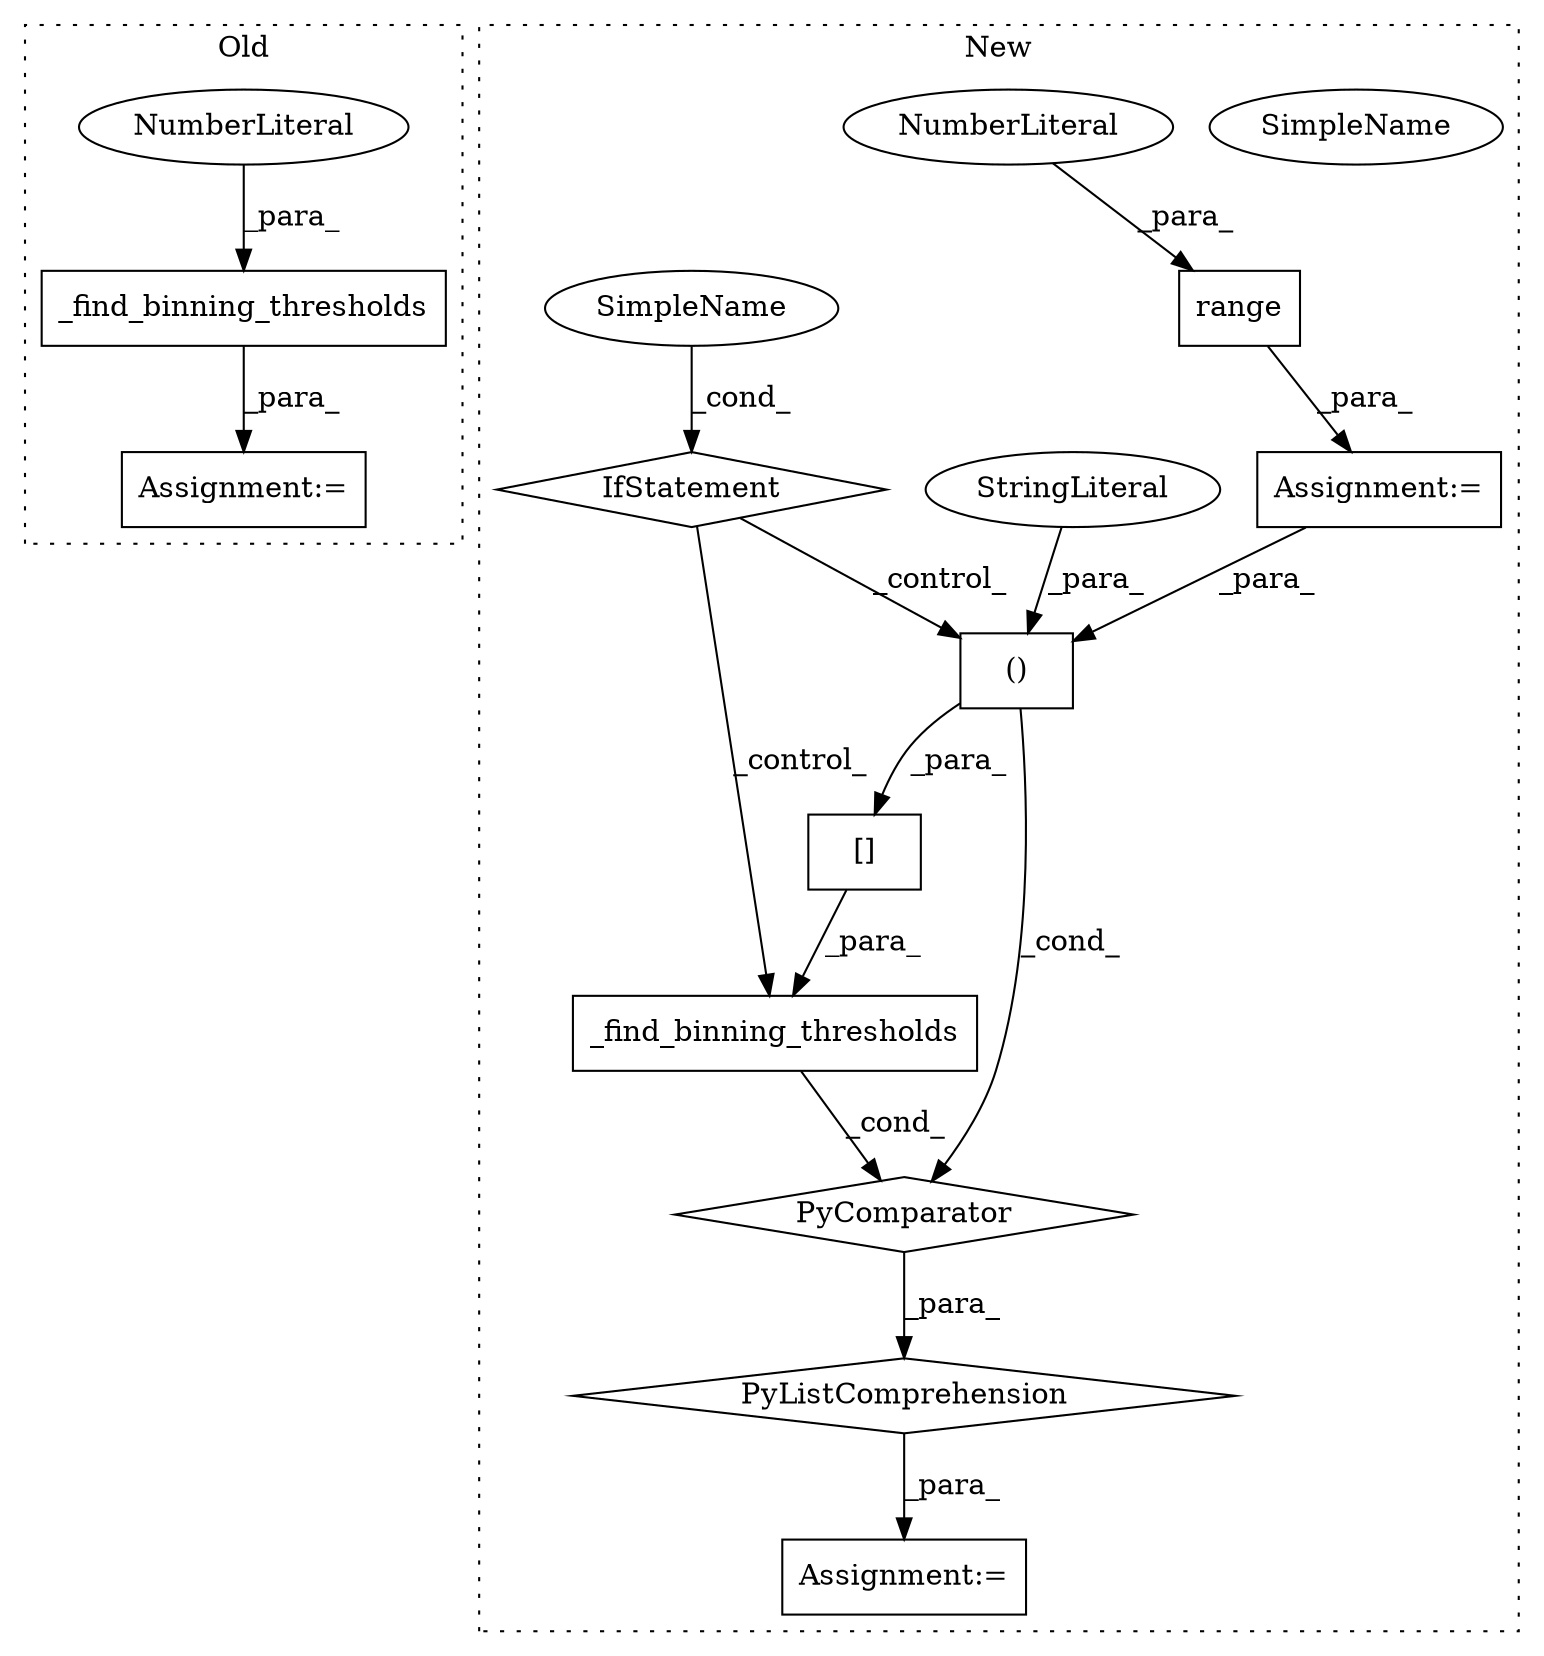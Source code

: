 digraph G {
subgraph cluster0 {
1 [label="_find_binning_thresholds" a="32" s="2776,2811" l="25,1" shape="box"];
12 [label="NumberLiteral" a="34" s="2806" l="3" shape="ellipse"];
14 [label="Assignment:=" a="7" s="2775" l="1" shape="box"];
label = "Old";
style="dotted";
}
subgraph cluster1 {
2 [label="range" a="32" s="2737,2744" l="6,1" shape="box"];
3 [label="()" a="106" s="2635" l="30" shape="box"];
4 [label="[]" a="2" s="2625,2665" l="10,2" shape="box"];
5 [label="SimpleName" a="42" s="2749" l="5" shape="ellipse"];
6 [label="_find_binning_thresholds" a="32" s="2600,2671" l="25,1" shape="box"];
7 [label="StringLiteral" a="45" s="2649" l="16" shape="ellipse"];
8 [label="PyListComprehension" a="109" s="2600" l="162" shape="diamond"];
9 [label="PyComparator" a="113" s="2730" l="24" shape="diamond"];
10 [label="IfStatement" a="25" s="2730" l="24" shape="diamond"];
11 [label="Assignment:=" a="7" s="2730" l="24" shape="box"];
13 [label="NumberLiteral" a="34" s="2743" l="1" shape="ellipse"];
15 [label="Assignment:=" a="7" s="2588" l="12" shape="box"];
16 [label="SimpleName" a="42" s="2749" l="5" shape="ellipse"];
label = "New";
style="dotted";
}
1 -> 14 [label="_para_"];
2 -> 11 [label="_para_"];
3 -> 4 [label="_para_"];
3 -> 9 [label="_cond_"];
4 -> 6 [label="_para_"];
6 -> 9 [label="_cond_"];
7 -> 3 [label="_para_"];
8 -> 15 [label="_para_"];
9 -> 8 [label="_para_"];
10 -> 6 [label="_control_"];
10 -> 3 [label="_control_"];
11 -> 3 [label="_para_"];
12 -> 1 [label="_para_"];
13 -> 2 [label="_para_"];
16 -> 10 [label="_cond_"];
}